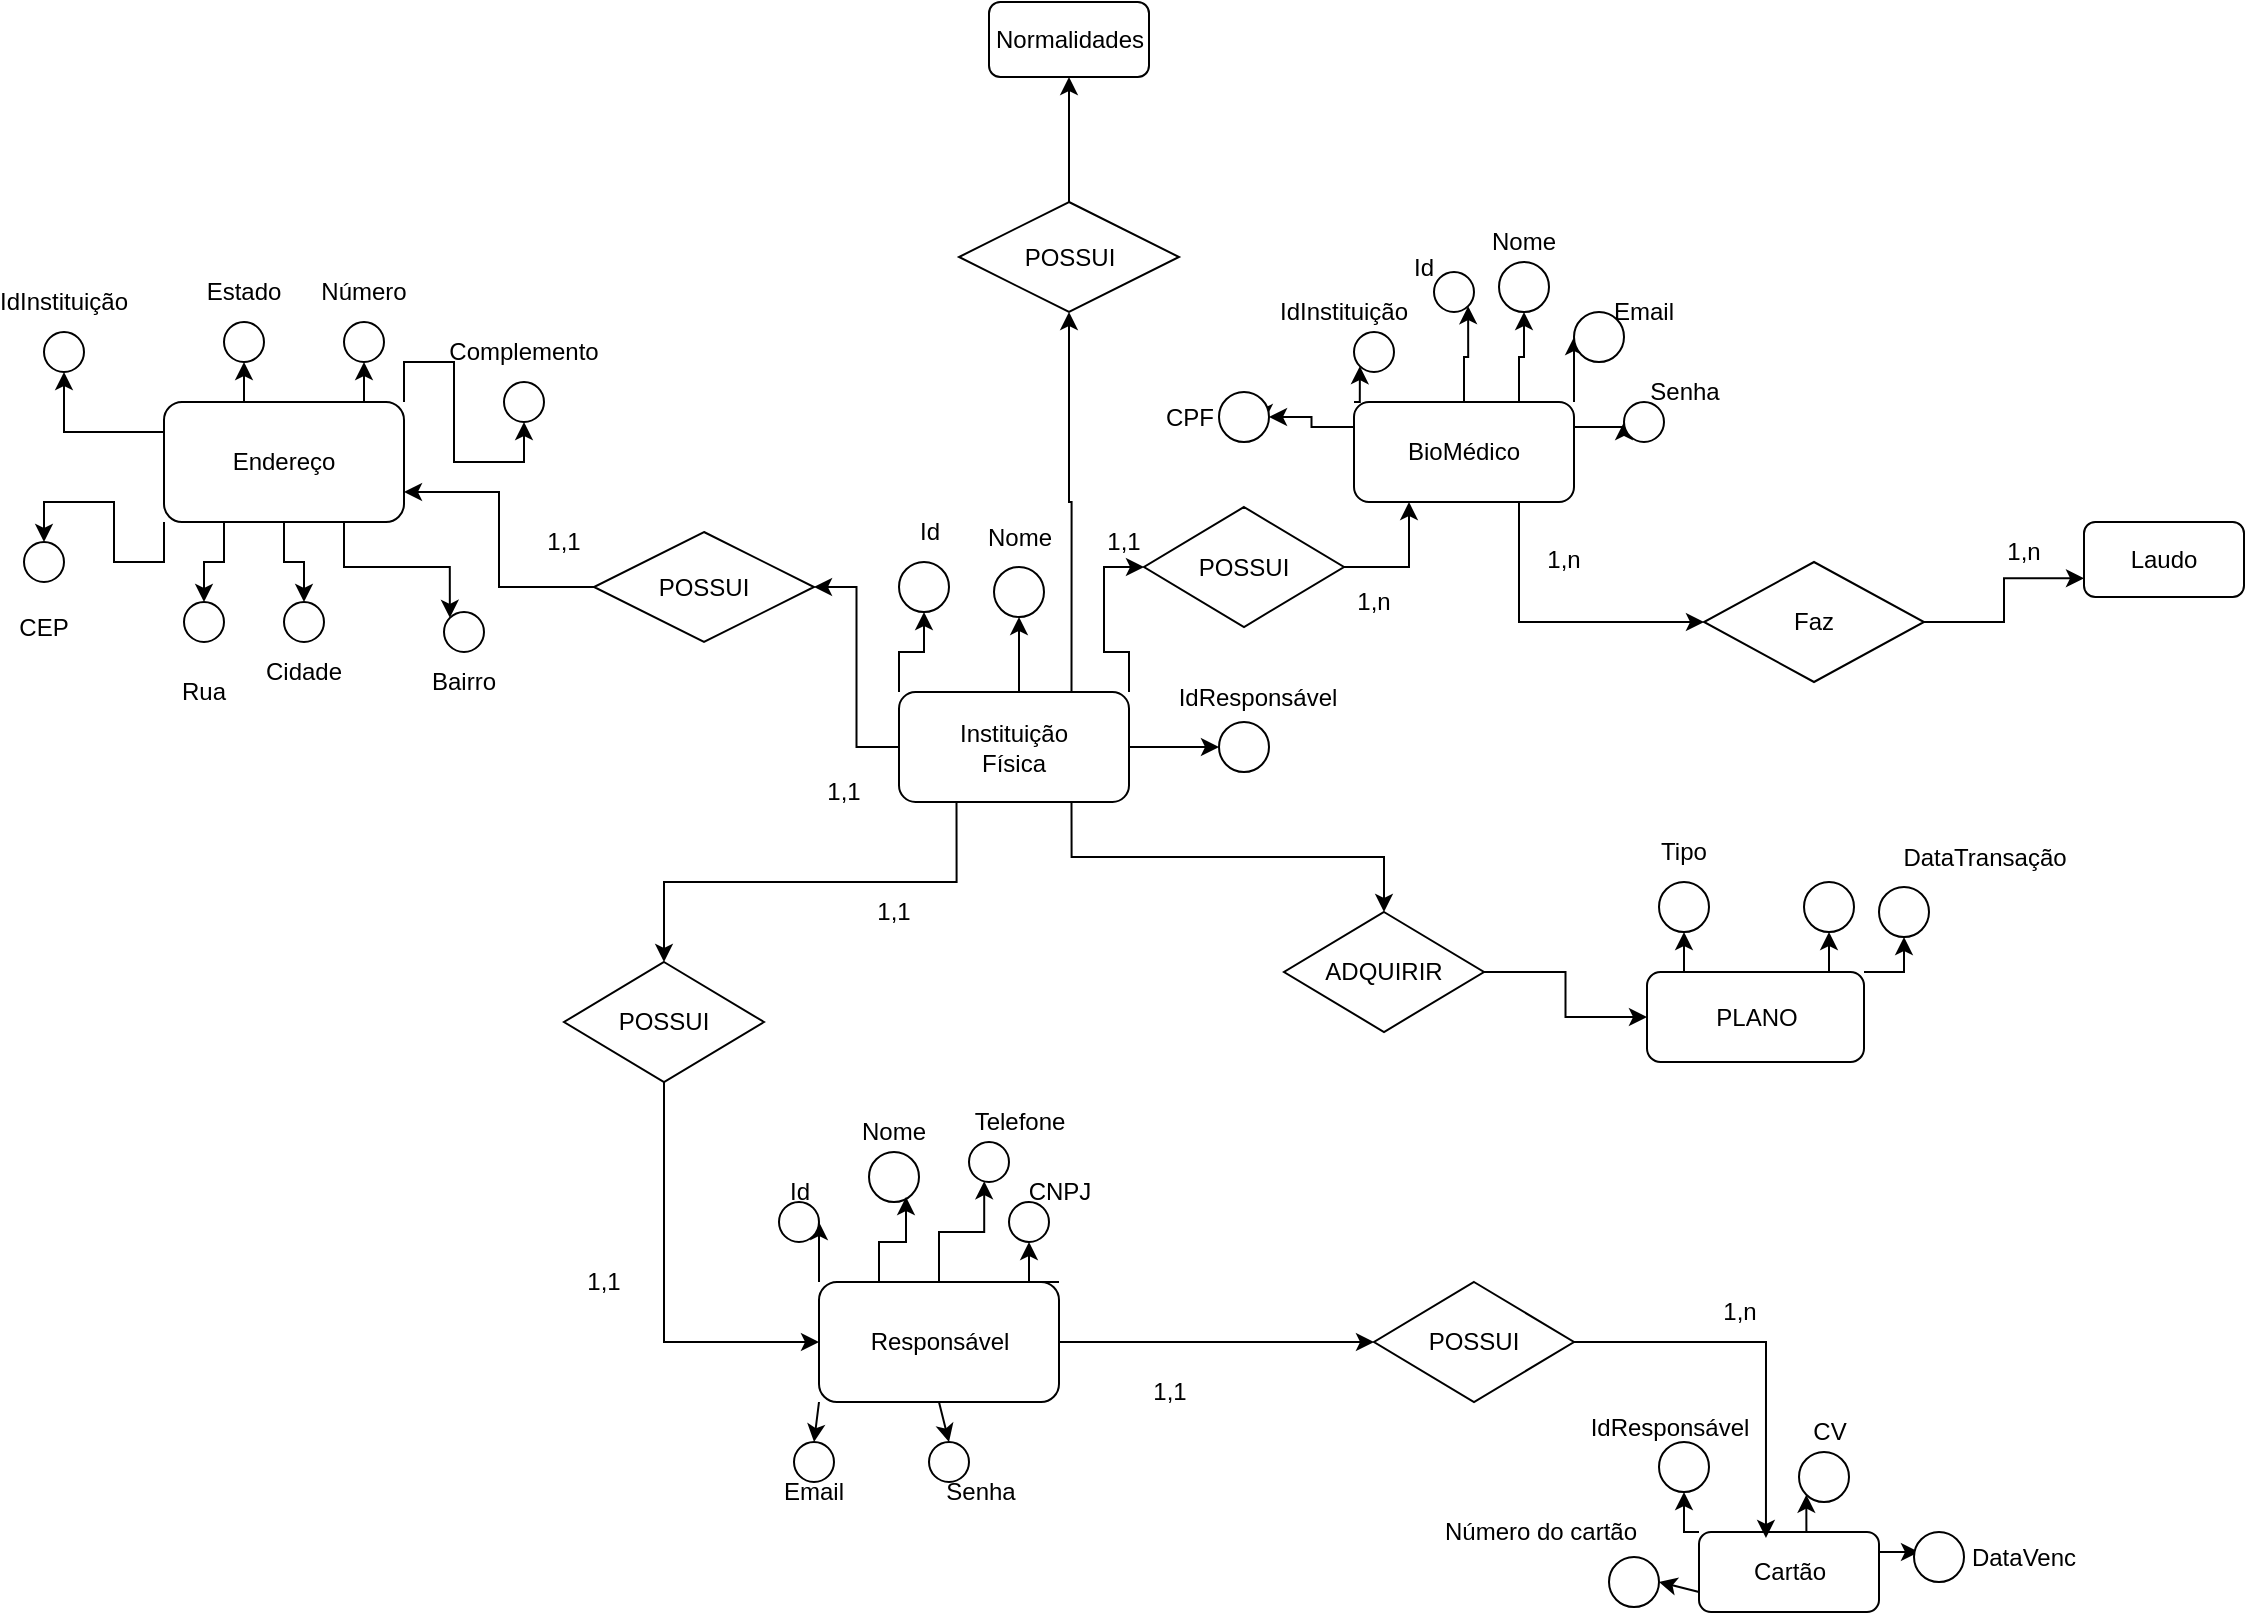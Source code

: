 <mxfile version="24.4.4" type="google">
  <diagram id="C5RBs43oDa-KdzZeNtuy" name="Page-1">
    <mxGraphModel grid="1" page="1" gridSize="10" guides="1" tooltips="1" connect="1" arrows="1" fold="1" pageScale="1" pageWidth="827" pageHeight="1169" math="0" shadow="0">
      <root>
        <mxCell id="WIyWlLk6GJQsqaUBKTNV-0" />
        <mxCell id="WIyWlLk6GJQsqaUBKTNV-1" parent="WIyWlLk6GJQsqaUBKTNV-0" />
        <mxCell id="6Nvl_KIDncAve11HKfWS-11" style="edgeStyle=orthogonalEdgeStyle;rounded=0;orthogonalLoop=1;jettySize=auto;html=1;exitX=1;exitY=0;exitDx=0;exitDy=0;entryX=0.5;entryY=1;entryDx=0;entryDy=0;" edge="1" parent="WIyWlLk6GJQsqaUBKTNV-1" source="u2L9WDZnZTv7yTqLHQJL-0" target="6Nvl_KIDncAve11HKfWS-4">
          <mxGeometry relative="1" as="geometry" />
        </mxCell>
        <mxCell id="6Nvl_KIDncAve11HKfWS-28" style="edgeStyle=orthogonalEdgeStyle;rounded=0;orthogonalLoop=1;jettySize=auto;html=1;exitX=0;exitY=0;exitDx=0;exitDy=0;entryX=1;entryY=0.5;entryDx=0;entryDy=0;" edge="1" parent="WIyWlLk6GJQsqaUBKTNV-1" source="u2L9WDZnZTv7yTqLHQJL-0" target="6Nvl_KIDncAve11HKfWS-27">
          <mxGeometry relative="1" as="geometry" />
        </mxCell>
        <mxCell id="dW6EWE0Wd8XrFZfCWDjQ-43" style="edgeStyle=none;rounded=0;orthogonalLoop=1;jettySize=auto;html=1;exitX=0;exitY=1;exitDx=0;exitDy=0;entryX=0.5;entryY=0;entryDx=0;entryDy=0;elbow=vertical;" edge="1" parent="WIyWlLk6GJQsqaUBKTNV-1" source="u2L9WDZnZTv7yTqLHQJL-0" target="6Nvl_KIDncAve11HKfWS-38">
          <mxGeometry relative="1" as="geometry" />
        </mxCell>
        <mxCell id="dW6EWE0Wd8XrFZfCWDjQ-44" style="edgeStyle=none;rounded=0;orthogonalLoop=1;jettySize=auto;html=1;exitX=0.5;exitY=1;exitDx=0;exitDy=0;entryX=0.5;entryY=0;entryDx=0;entryDy=0;elbow=vertical;" edge="1" parent="WIyWlLk6GJQsqaUBKTNV-1" source="u2L9WDZnZTv7yTqLHQJL-0" target="dW6EWE0Wd8XrFZfCWDjQ-36">
          <mxGeometry relative="1" as="geometry" />
        </mxCell>
        <mxCell id="u2L9WDZnZTv7yTqLHQJL-80" style="edgeStyle=orthogonalEdgeStyle;rounded=0;orthogonalLoop=1;jettySize=auto;html=1;exitX=1;exitY=0.5;exitDx=0;exitDy=0;entryX=0;entryY=0.5;entryDx=0;entryDy=0;" edge="1" parent="WIyWlLk6GJQsqaUBKTNV-1" source="u2L9WDZnZTv7yTqLHQJL-0" target="u2L9WDZnZTv7yTqLHQJL-79">
          <mxGeometry relative="1" as="geometry" />
        </mxCell>
        <mxCell id="u2L9WDZnZTv7yTqLHQJL-0" value="" style="rounded=1;whiteSpace=wrap;html=1;" vertex="1" parent="WIyWlLk6GJQsqaUBKTNV-1">
          <mxGeometry x="-602.5" y="710" width="120" height="60" as="geometry" />
        </mxCell>
        <mxCell id="6Nvl_KIDncAve11HKfWS-24" style="edgeStyle=orthogonalEdgeStyle;rounded=0;orthogonalLoop=1;jettySize=auto;html=1;exitX=1;exitY=0.5;exitDx=0;exitDy=0;entryX=0;entryY=0.5;entryDx=0;entryDy=0;" edge="1" parent="WIyWlLk6GJQsqaUBKTNV-1" source="u2L9WDZnZTv7yTqLHQJL-1" target="6Nvl_KIDncAve11HKfWS-20">
          <mxGeometry relative="1" as="geometry" />
        </mxCell>
        <mxCell id="u2L9WDZnZTv7yTqLHQJL-46" style="edgeStyle=orthogonalEdgeStyle;rounded=0;orthogonalLoop=1;jettySize=auto;html=1;exitX=0;exitY=0.5;exitDx=0;exitDy=0;entryX=1;entryY=0.5;entryDx=0;entryDy=0;" edge="1" parent="WIyWlLk6GJQsqaUBKTNV-1" source="u2L9WDZnZTv7yTqLHQJL-1" target="u2L9WDZnZTv7yTqLHQJL-44">
          <mxGeometry relative="1" as="geometry" />
        </mxCell>
        <mxCell id="u2L9WDZnZTv7yTqLHQJL-60" style="edgeStyle=orthogonalEdgeStyle;rounded=0;orthogonalLoop=1;jettySize=auto;html=1;exitX=0;exitY=0;exitDx=0;exitDy=0;entryX=0.5;entryY=1;entryDx=0;entryDy=0;" edge="1" parent="WIyWlLk6GJQsqaUBKTNV-1" source="u2L9WDZnZTv7yTqLHQJL-1" target="u2L9WDZnZTv7yTqLHQJL-58">
          <mxGeometry relative="1" as="geometry" />
        </mxCell>
        <mxCell id="u2L9WDZnZTv7yTqLHQJL-69" style="edgeStyle=orthogonalEdgeStyle;rounded=0;orthogonalLoop=1;jettySize=auto;html=1;exitX=0.5;exitY=0;exitDx=0;exitDy=0;entryX=0.5;entryY=1;entryDx=0;entryDy=0;" edge="1" parent="WIyWlLk6GJQsqaUBKTNV-1" source="u2L9WDZnZTv7yTqLHQJL-1" target="u2L9WDZnZTv7yTqLHQJL-66">
          <mxGeometry relative="1" as="geometry" />
        </mxCell>
        <mxCell id="6Nvl_KIDncAve11HKfWS-42" style="edgeStyle=orthogonalEdgeStyle;rounded=0;orthogonalLoop=1;jettySize=auto;html=1;exitX=0.25;exitY=1;exitDx=0;exitDy=0;entryX=0.5;entryY=0;entryDx=0;entryDy=0;" edge="1" parent="WIyWlLk6GJQsqaUBKTNV-1" source="u2L9WDZnZTv7yTqLHQJL-1" target="u2L9WDZnZTv7yTqLHQJL-54">
          <mxGeometry relative="1" as="geometry" />
        </mxCell>
        <mxCell id="6Nvl_KIDncAve11HKfWS-69" style="edgeStyle=orthogonalEdgeStyle;rounded=0;orthogonalLoop=1;jettySize=auto;html=1;exitX=1;exitY=0;exitDx=0;exitDy=0;entryX=0;entryY=0.5;entryDx=0;entryDy=0;" edge="1" parent="WIyWlLk6GJQsqaUBKTNV-1" source="u2L9WDZnZTv7yTqLHQJL-1" target="6Nvl_KIDncAve11HKfWS-67">
          <mxGeometry relative="1" as="geometry" />
        </mxCell>
        <mxCell id="6Nvl_KIDncAve11HKfWS-78" style="edgeStyle=orthogonalEdgeStyle;rounded=0;orthogonalLoop=1;jettySize=auto;html=1;exitX=0.75;exitY=0;exitDx=0;exitDy=0;entryX=0.5;entryY=1;entryDx=0;entryDy=0;" edge="1" parent="WIyWlLk6GJQsqaUBKTNV-1" source="u2L9WDZnZTv7yTqLHQJL-1" target="6Nvl_KIDncAve11HKfWS-76">
          <mxGeometry relative="1" as="geometry" />
        </mxCell>
        <mxCell id="dW6EWE0Wd8XrFZfCWDjQ-52" style="edgeStyle=orthogonalEdgeStyle;rounded=0;orthogonalLoop=1;jettySize=auto;html=1;exitX=0.75;exitY=1;exitDx=0;exitDy=0;elbow=vertical;" edge="1" parent="WIyWlLk6GJQsqaUBKTNV-1" source="u2L9WDZnZTv7yTqLHQJL-1" target="dW6EWE0Wd8XrFZfCWDjQ-50">
          <mxGeometry relative="1" as="geometry" />
        </mxCell>
        <mxCell id="u2L9WDZnZTv7yTqLHQJL-1" value="" style="rounded=1;whiteSpace=wrap;html=1;" vertex="1" parent="WIyWlLk6GJQsqaUBKTNV-1">
          <mxGeometry x="-562.5" y="415" width="115" height="55" as="geometry" />
        </mxCell>
        <mxCell id="6Nvl_KIDncAve11HKfWS-55" style="edgeStyle=orthogonalEdgeStyle;rounded=0;orthogonalLoop=1;jettySize=auto;html=1;exitX=0;exitY=0;exitDx=0;exitDy=0;entryX=0;entryY=1;entryDx=0;entryDy=0;" edge="1" parent="WIyWlLk6GJQsqaUBKTNV-1" source="u2L9WDZnZTv7yTqLHQJL-4" target="6Nvl_KIDncAve11HKfWS-51">
          <mxGeometry relative="1" as="geometry" />
        </mxCell>
        <mxCell id="6Nvl_KIDncAve11HKfWS-56" style="edgeStyle=orthogonalEdgeStyle;rounded=0;orthogonalLoop=1;jettySize=auto;html=1;exitX=0.5;exitY=0;exitDx=0;exitDy=0;entryX=1;entryY=1;entryDx=0;entryDy=0;" edge="1" parent="WIyWlLk6GJQsqaUBKTNV-1" source="u2L9WDZnZTv7yTqLHQJL-4" target="6Nvl_KIDncAve11HKfWS-49">
          <mxGeometry relative="1" as="geometry" />
        </mxCell>
        <mxCell id="6Nvl_KIDncAve11HKfWS-61" style="edgeStyle=orthogonalEdgeStyle;rounded=0;orthogonalLoop=1;jettySize=auto;html=1;exitX=0.75;exitY=0;exitDx=0;exitDy=0;entryX=0.5;entryY=1;entryDx=0;entryDy=0;" edge="1" parent="WIyWlLk6GJQsqaUBKTNV-1" source="u2L9WDZnZTv7yTqLHQJL-4" target="6Nvl_KIDncAve11HKfWS-57">
          <mxGeometry relative="1" as="geometry" />
        </mxCell>
        <mxCell id="6Nvl_KIDncAve11HKfWS-62" style="edgeStyle=orthogonalEdgeStyle;rounded=0;orthogonalLoop=1;jettySize=auto;html=1;exitX=1;exitY=0;exitDx=0;exitDy=0;entryX=0;entryY=0.5;entryDx=0;entryDy=0;" edge="1" parent="WIyWlLk6GJQsqaUBKTNV-1" source="u2L9WDZnZTv7yTqLHQJL-4" target="6Nvl_KIDncAve11HKfWS-48">
          <mxGeometry relative="1" as="geometry" />
        </mxCell>
        <mxCell id="6Nvl_KIDncAve11HKfWS-66" style="edgeStyle=orthogonalEdgeStyle;rounded=0;orthogonalLoop=1;jettySize=auto;html=1;exitX=1;exitY=0.25;exitDx=0;exitDy=0;entryX=0;entryY=0.5;entryDx=0;entryDy=0;" edge="1" parent="WIyWlLk6GJQsqaUBKTNV-1" source="u2L9WDZnZTv7yTqLHQJL-4" target="6Nvl_KIDncAve11HKfWS-64">
          <mxGeometry relative="1" as="geometry" />
        </mxCell>
        <mxCell id="6Nvl_KIDncAve11HKfWS-87" style="edgeStyle=orthogonalEdgeStyle;rounded=0;orthogonalLoop=1;jettySize=auto;html=1;exitX=0.75;exitY=1;exitDx=0;exitDy=0;entryX=0;entryY=0.5;entryDx=0;entryDy=0;" edge="1" parent="WIyWlLk6GJQsqaUBKTNV-1" source="u2L9WDZnZTv7yTqLHQJL-4" target="u2L9WDZnZTv7yTqLHQJL-87">
          <mxGeometry relative="1" as="geometry" />
        </mxCell>
        <mxCell id="xt8_wOZUKc_BIjXcb3N4-2" style="edgeStyle=orthogonalEdgeStyle;rounded=0;orthogonalLoop=1;jettySize=auto;html=1;exitX=0;exitY=0.25;exitDx=0;exitDy=0;" edge="1" parent="WIyWlLk6GJQsqaUBKTNV-1" source="xt8_wOZUKc_BIjXcb3N4-3">
          <mxGeometry relative="1" as="geometry">
            <mxPoint x="-380" y="280" as="targetPoint" />
          </mxGeometry>
        </mxCell>
        <mxCell id="u2L9WDZnZTv7yTqLHQJL-4" value="" style="rounded=1;whiteSpace=wrap;html=1;" vertex="1" parent="WIyWlLk6GJQsqaUBKTNV-1">
          <mxGeometry x="-335" y="270" width="110" height="50" as="geometry" />
        </mxCell>
        <mxCell id="u2L9WDZnZTv7yTqLHQJL-6" value="Responsável" style="text;html=1;align=center;verticalAlign=middle;whiteSpace=wrap;rounded=0;" vertex="1" parent="WIyWlLk6GJQsqaUBKTNV-1">
          <mxGeometry x="-572.5" y="725" width="60" height="30" as="geometry" />
        </mxCell>
        <mxCell id="u2L9WDZnZTv7yTqLHQJL-7" value="BioMédico" style="text;html=1;align=center;verticalAlign=middle;whiteSpace=wrap;rounded=0;" vertex="1" parent="WIyWlLk6GJQsqaUBKTNV-1">
          <mxGeometry x="-310" y="280" width="60" height="30" as="geometry" />
        </mxCell>
        <mxCell id="u2L9WDZnZTv7yTqLHQJL-26" style="edgeStyle=orthogonalEdgeStyle;rounded=0;orthogonalLoop=1;jettySize=auto;html=1;exitX=0.25;exitY=0;exitDx=0;exitDy=0;entryX=0.5;entryY=1;entryDx=0;entryDy=0;" edge="1" parent="WIyWlLk6GJQsqaUBKTNV-1" source="u2L9WDZnZTv7yTqLHQJL-9" target="dW6EWE0Wd8XrFZfCWDjQ-12">
          <mxGeometry relative="1" as="geometry" />
        </mxCell>
        <mxCell id="u2L9WDZnZTv7yTqLHQJL-27" style="edgeStyle=orthogonalEdgeStyle;rounded=0;orthogonalLoop=1;jettySize=auto;html=1;exitX=0.75;exitY=0;exitDx=0;exitDy=0;entryX=0.5;entryY=1;entryDx=0;entryDy=0;" edge="1" parent="WIyWlLk6GJQsqaUBKTNV-1" source="u2L9WDZnZTv7yTqLHQJL-9" target="dW6EWE0Wd8XrFZfCWDjQ-11">
          <mxGeometry relative="1" as="geometry" />
        </mxCell>
        <mxCell id="u2L9WDZnZTv7yTqLHQJL-28" style="edgeStyle=orthogonalEdgeStyle;rounded=0;orthogonalLoop=1;jettySize=auto;html=1;exitX=1;exitY=0;exitDx=0;exitDy=0;entryX=0.5;entryY=1;entryDx=0;entryDy=0;" edge="1" parent="WIyWlLk6GJQsqaUBKTNV-1" source="u2L9WDZnZTv7yTqLHQJL-9" target="dW6EWE0Wd8XrFZfCWDjQ-10">
          <mxGeometry relative="1" as="geometry" />
        </mxCell>
        <mxCell id="u2L9WDZnZTv7yTqLHQJL-34" style="edgeStyle=orthogonalEdgeStyle;rounded=0;orthogonalLoop=1;jettySize=auto;html=1;exitX=0;exitY=1;exitDx=0;exitDy=0;entryX=0.5;entryY=0;entryDx=0;entryDy=0;" edge="1" parent="WIyWlLk6GJQsqaUBKTNV-1" source="u2L9WDZnZTv7yTqLHQJL-9" target="dW6EWE0Wd8XrFZfCWDjQ-13">
          <mxGeometry relative="1" as="geometry" />
        </mxCell>
        <mxCell id="u2L9WDZnZTv7yTqLHQJL-36" style="edgeStyle=orthogonalEdgeStyle;rounded=0;orthogonalLoop=1;jettySize=auto;html=1;exitX=0.25;exitY=1;exitDx=0;exitDy=0;entryX=0.5;entryY=0;entryDx=0;entryDy=0;" edge="1" parent="WIyWlLk6GJQsqaUBKTNV-1" source="u2L9WDZnZTv7yTqLHQJL-9" target="dW6EWE0Wd8XrFZfCWDjQ-9">
          <mxGeometry relative="1" as="geometry" />
        </mxCell>
        <mxCell id="u2L9WDZnZTv7yTqLHQJL-42" style="edgeStyle=orthogonalEdgeStyle;rounded=0;orthogonalLoop=1;jettySize=auto;html=1;exitX=0.5;exitY=1;exitDx=0;exitDy=0;entryX=0.5;entryY=0;entryDx=0;entryDy=0;" edge="1" parent="WIyWlLk6GJQsqaUBKTNV-1" source="u2L9WDZnZTv7yTqLHQJL-9" target="u2L9WDZnZTv7yTqLHQJL-39">
          <mxGeometry relative="1" as="geometry" />
        </mxCell>
        <mxCell id="u2L9WDZnZTv7yTqLHQJL-43" style="edgeStyle=orthogonalEdgeStyle;rounded=0;orthogonalLoop=1;jettySize=auto;html=1;exitX=0.75;exitY=1;exitDx=0;exitDy=0;entryX=0;entryY=0;entryDx=0;entryDy=0;" edge="1" parent="WIyWlLk6GJQsqaUBKTNV-1" source="u2L9WDZnZTv7yTqLHQJL-9" target="u2L9WDZnZTv7yTqLHQJL-40">
          <mxGeometry relative="1" as="geometry" />
        </mxCell>
        <mxCell id="u2L9WDZnZTv7yTqLHQJL-63" style="edgeStyle=orthogonalEdgeStyle;rounded=0;orthogonalLoop=1;jettySize=auto;html=1;exitX=0;exitY=0.25;exitDx=0;exitDy=0;entryX=0.5;entryY=1;entryDx=0;entryDy=0;" edge="1" parent="WIyWlLk6GJQsqaUBKTNV-1" source="u2L9WDZnZTv7yTqLHQJL-9" target="u2L9WDZnZTv7yTqLHQJL-62">
          <mxGeometry relative="1" as="geometry" />
        </mxCell>
        <mxCell id="u2L9WDZnZTv7yTqLHQJL-9" value="" style="rounded=1;whiteSpace=wrap;html=1;" vertex="1" parent="WIyWlLk6GJQsqaUBKTNV-1">
          <mxGeometry x="-930" y="270" width="120" height="60" as="geometry" />
        </mxCell>
        <mxCell id="6Nvl_KIDncAve11HKfWS-37" style="edgeStyle=orthogonalEdgeStyle;rounded=0;orthogonalLoop=1;jettySize=auto;html=1;exitX=0;exitY=0;exitDx=0;exitDy=0;entryX=0.5;entryY=1;entryDx=0;entryDy=0;" edge="1" parent="WIyWlLk6GJQsqaUBKTNV-1" source="u2L9WDZnZTv7yTqLHQJL-10" target="6Nvl_KIDncAve11HKfWS-35">
          <mxGeometry relative="1" as="geometry" />
        </mxCell>
        <mxCell id="u2L9WDZnZTv7yTqLHQJL-72" style="edgeStyle=orthogonalEdgeStyle;rounded=0;orthogonalLoop=1;jettySize=auto;html=1;exitX=0.75;exitY=0;exitDx=0;exitDy=0;entryX=0;entryY=1;entryDx=0;entryDy=0;" edge="1" parent="WIyWlLk6GJQsqaUBKTNV-1" source="u2L9WDZnZTv7yTqLHQJL-10" target="u2L9WDZnZTv7yTqLHQJL-71">
          <mxGeometry relative="1" as="geometry" />
        </mxCell>
        <mxCell id="u2L9WDZnZTv7yTqLHQJL-75" style="edgeStyle=orthogonalEdgeStyle;rounded=0;orthogonalLoop=1;jettySize=auto;html=1;exitX=1;exitY=0.25;exitDx=0;exitDy=0;" edge="1" parent="WIyWlLk6GJQsqaUBKTNV-1" source="u2L9WDZnZTv7yTqLHQJL-10">
          <mxGeometry relative="1" as="geometry">
            <mxPoint x="-52.5" y="844.667" as="targetPoint" />
          </mxGeometry>
        </mxCell>
        <mxCell id="dW6EWE0Wd8XrFZfCWDjQ-47" style="edgeStyle=none;rounded=0;orthogonalLoop=1;jettySize=auto;html=1;exitX=0;exitY=0.75;exitDx=0;exitDy=0;entryX=1;entryY=0.5;entryDx=0;entryDy=0;elbow=vertical;" edge="1" parent="WIyWlLk6GJQsqaUBKTNV-1" source="u2L9WDZnZTv7yTqLHQJL-10" target="dW6EWE0Wd8XrFZfCWDjQ-46">
          <mxGeometry relative="1" as="geometry" />
        </mxCell>
        <mxCell id="u2L9WDZnZTv7yTqLHQJL-10" value="" style="rounded=1;whiteSpace=wrap;html=1;" vertex="1" parent="WIyWlLk6GJQsqaUBKTNV-1">
          <mxGeometry x="-162.5" y="835" width="90" height="40" as="geometry" />
        </mxCell>
        <mxCell id="u2L9WDZnZTv7yTqLHQJL-11" value="Endereço" style="text;html=1;align=center;verticalAlign=middle;whiteSpace=wrap;rounded=0;" vertex="1" parent="WIyWlLk6GJQsqaUBKTNV-1">
          <mxGeometry x="-900" y="285" width="60" height="30" as="geometry" />
        </mxCell>
        <mxCell id="dW6EWE0Wd8XrFZfCWDjQ-1" value="Cartão" style="text;html=1;align=center;verticalAlign=middle;whiteSpace=wrap;rounded=0;" vertex="1" parent="WIyWlLk6GJQsqaUBKTNV-1">
          <mxGeometry x="-147.5" y="840" width="60" height="30" as="geometry" />
        </mxCell>
        <mxCell id="dW6EWE0Wd8XrFZfCWDjQ-2" value="Instituição&lt;div&gt;Física&lt;/div&gt;" style="text;html=1;align=center;verticalAlign=middle;whiteSpace=wrap;rounded=0;" vertex="1" parent="WIyWlLk6GJQsqaUBKTNV-1">
          <mxGeometry x="-535" y="427.5" width="60" height="30" as="geometry" />
        </mxCell>
        <mxCell id="dW6EWE0Wd8XrFZfCWDjQ-9" value="" style="ellipse;whiteSpace=wrap;html=1;aspect=fixed;" vertex="1" parent="WIyWlLk6GJQsqaUBKTNV-1">
          <mxGeometry x="-920" y="370" width="20" height="20" as="geometry" />
        </mxCell>
        <mxCell id="dW6EWE0Wd8XrFZfCWDjQ-10" value="" style="ellipse;whiteSpace=wrap;html=1;aspect=fixed;" vertex="1" parent="WIyWlLk6GJQsqaUBKTNV-1">
          <mxGeometry x="-760" y="260" width="20" height="20" as="geometry" />
        </mxCell>
        <mxCell id="dW6EWE0Wd8XrFZfCWDjQ-11" value="" style="ellipse;whiteSpace=wrap;html=1;aspect=fixed;" vertex="1" parent="WIyWlLk6GJQsqaUBKTNV-1">
          <mxGeometry x="-840" y="230" width="20" height="20" as="geometry" />
        </mxCell>
        <mxCell id="dW6EWE0Wd8XrFZfCWDjQ-12" value="" style="ellipse;whiteSpace=wrap;html=1;aspect=fixed;" vertex="1" parent="WIyWlLk6GJQsqaUBKTNV-1">
          <mxGeometry x="-900" y="230" width="20" height="20" as="geometry" />
        </mxCell>
        <mxCell id="dW6EWE0Wd8XrFZfCWDjQ-13" value="" style="ellipse;whiteSpace=wrap;html=1;aspect=fixed;" vertex="1" parent="WIyWlLk6GJQsqaUBKTNV-1">
          <mxGeometry x="-1000" y="340" width="20" height="20" as="geometry" />
        </mxCell>
        <mxCell id="6Nvl_KIDncAve11HKfWS-4" value="" style="ellipse;whiteSpace=wrap;html=1;aspect=fixed;" vertex="1" parent="WIyWlLk6GJQsqaUBKTNV-1">
          <mxGeometry x="-507.5" y="670" width="20" height="20" as="geometry" />
        </mxCell>
        <mxCell id="6Nvl_KIDncAve11HKfWS-6" value="" style="ellipse;whiteSpace=wrap;html=1;aspect=fixed;" vertex="1" parent="WIyWlLk6GJQsqaUBKTNV-1">
          <mxGeometry x="-577.5" y="645" width="25" height="25" as="geometry" />
        </mxCell>
        <mxCell id="6Nvl_KIDncAve11HKfWS-7" value="CNPJ" style="text;html=1;align=center;verticalAlign=middle;whiteSpace=wrap;rounded=0;" vertex="1" parent="WIyWlLk6GJQsqaUBKTNV-1">
          <mxGeometry x="-512.5" y="650" width="60" height="30" as="geometry" />
        </mxCell>
        <mxCell id="dW6EWE0Wd8XrFZfCWDjQ-25" value="CEP" style="text;html=1;align=center;verticalAlign=middle;whiteSpace=wrap;rounded=0;" vertex="1" parent="WIyWlLk6GJQsqaUBKTNV-1">
          <mxGeometry x="-1005" y="367.5" width="30" height="30" as="geometry" />
        </mxCell>
        <mxCell id="6Nvl_KIDncAve11HKfWS-13" value="Nome" style="text;html=1;align=center;verticalAlign=middle;whiteSpace=wrap;rounded=0;" vertex="1" parent="WIyWlLk6GJQsqaUBKTNV-1">
          <mxGeometry x="-595" y="620" width="60" height="30" as="geometry" />
        </mxCell>
        <mxCell id="dW6EWE0Wd8XrFZfCWDjQ-26" value="Estado" style="text;html=1;align=center;verticalAlign=middle;whiteSpace=wrap;rounded=0;" vertex="1" parent="WIyWlLk6GJQsqaUBKTNV-1">
          <mxGeometry x="-920" y="200" width="60" height="30" as="geometry" />
        </mxCell>
        <mxCell id="dW6EWE0Wd8XrFZfCWDjQ-27" value="Cidade" style="text;html=1;align=center;verticalAlign=middle;whiteSpace=wrap;rounded=0;" vertex="1" parent="WIyWlLk6GJQsqaUBKTNV-1">
          <mxGeometry x="-890" y="390" width="60" height="30" as="geometry" />
        </mxCell>
        <mxCell id="6Nvl_KIDncAve11HKfWS-16" value="Telefone" style="text;html=1;align=center;verticalAlign=middle;whiteSpace=wrap;rounded=0;" vertex="1" parent="WIyWlLk6GJQsqaUBKTNV-1">
          <mxGeometry x="-532.5" y="615" width="60" height="30" as="geometry" />
        </mxCell>
        <mxCell id="dW6EWE0Wd8XrFZfCWDjQ-30" value="Número" style="text;html=1;align=center;verticalAlign=middle;whiteSpace=wrap;rounded=0;" vertex="1" parent="WIyWlLk6GJQsqaUBKTNV-1">
          <mxGeometry x="-860" y="200" width="60" height="30" as="geometry" />
        </mxCell>
        <mxCell id="dW6EWE0Wd8XrFZfCWDjQ-31" value="Complemento" style="text;html=1;align=center;verticalAlign=middle;whiteSpace=wrap;rounded=0;" vertex="1" parent="WIyWlLk6GJQsqaUBKTNV-1">
          <mxGeometry x="-780" y="230" width="60" height="30" as="geometry" />
        </mxCell>
        <mxCell id="6Nvl_KIDncAve11HKfWS-15" value="" style="ellipse;whiteSpace=wrap;html=1;aspect=fixed;" vertex="1" parent="WIyWlLk6GJQsqaUBKTNV-1">
          <mxGeometry x="-527.5" y="640" width="20" height="20" as="geometry" />
        </mxCell>
        <mxCell id="u2L9WDZnZTv7yTqLHQJL-39" value="" style="ellipse;whiteSpace=wrap;html=1;aspect=fixed;" vertex="1" parent="WIyWlLk6GJQsqaUBKTNV-1">
          <mxGeometry x="-870" y="370" width="20" height="20" as="geometry" />
        </mxCell>
        <mxCell id="u2L9WDZnZTv7yTqLHQJL-40" value="" style="ellipse;whiteSpace=wrap;html=1;aspect=fixed;" vertex="1" parent="WIyWlLk6GJQsqaUBKTNV-1">
          <mxGeometry x="-790" y="375" width="20" height="20" as="geometry" />
        </mxCell>
        <mxCell id="6Nvl_KIDncAve11HKfWS-18" style="edgeStyle=orthogonalEdgeStyle;rounded=0;orthogonalLoop=1;jettySize=auto;html=1;exitX=0.5;exitY=0;exitDx=0;exitDy=0;entryX=0.38;entryY=0.98;entryDx=0;entryDy=0;entryPerimeter=0;" edge="1" parent="WIyWlLk6GJQsqaUBKTNV-1" source="u2L9WDZnZTv7yTqLHQJL-0" target="6Nvl_KIDncAve11HKfWS-15">
          <mxGeometry relative="1" as="geometry" />
        </mxCell>
        <mxCell id="6Nvl_KIDncAve11HKfWS-20" value="" style="ellipse;whiteSpace=wrap;html=1;aspect=fixed;" vertex="1" parent="WIyWlLk6GJQsqaUBKTNV-1">
          <mxGeometry x="-402.5" y="430" width="25" height="25" as="geometry" />
        </mxCell>
        <mxCell id="6Nvl_KIDncAve11HKfWS-21" value="IdResponsável" style="text;html=1;align=center;verticalAlign=middle;whiteSpace=wrap;rounded=0;" vertex="1" parent="WIyWlLk6GJQsqaUBKTNV-1">
          <mxGeometry x="-413" y="405" width="60" height="25" as="geometry" />
        </mxCell>
        <mxCell id="6Nvl_KIDncAve11HKfWS-14" style="edgeStyle=orthogonalEdgeStyle;rounded=0;orthogonalLoop=1;jettySize=auto;html=1;exitX=0.25;exitY=0;exitDx=0;exitDy=0;entryX=0.74;entryY=0.9;entryDx=0;entryDy=0;entryPerimeter=0;" edge="1" parent="WIyWlLk6GJQsqaUBKTNV-1" source="u2L9WDZnZTv7yTqLHQJL-0" target="6Nvl_KIDncAve11HKfWS-6">
          <mxGeometry relative="1" as="geometry" />
        </mxCell>
        <mxCell id="6Nvl_KIDncAve11HKfWS-27" value="" style="ellipse;whiteSpace=wrap;html=1;aspect=fixed;" vertex="1" parent="WIyWlLk6GJQsqaUBKTNV-1">
          <mxGeometry x="-622.5" y="670" width="20" height="20" as="geometry" />
        </mxCell>
        <mxCell id="dW6EWE0Wd8XrFZfCWDjQ-28" value="Bairro" style="text;html=1;align=center;verticalAlign=middle;whiteSpace=wrap;rounded=0;" vertex="1" parent="WIyWlLk6GJQsqaUBKTNV-1">
          <mxGeometry x="-810" y="395" width="60" height="30" as="geometry" />
        </mxCell>
        <mxCell id="6Nvl_KIDncAve11HKfWS-29" value="Id" style="text;html=1;align=center;verticalAlign=middle;whiteSpace=wrap;rounded=0;" vertex="1" parent="WIyWlLk6GJQsqaUBKTNV-1">
          <mxGeometry x="-642.5" y="650" width="60" height="30" as="geometry" />
        </mxCell>
        <mxCell id="dW6EWE0Wd8XrFZfCWDjQ-29" value="Rua" style="text;html=1;align=center;verticalAlign=middle;whiteSpace=wrap;rounded=0;" vertex="1" parent="WIyWlLk6GJQsqaUBKTNV-1">
          <mxGeometry x="-940" y="400" width="60" height="30" as="geometry" />
        </mxCell>
        <mxCell id="u2L9WDZnZTv7yTqLHQJL-48" style="edgeStyle=orthogonalEdgeStyle;rounded=0;orthogonalLoop=1;jettySize=auto;html=1;exitX=0;exitY=0.5;exitDx=0;exitDy=0;entryX=1;entryY=0.75;entryDx=0;entryDy=0;" edge="1" parent="WIyWlLk6GJQsqaUBKTNV-1" source="u2L9WDZnZTv7yTqLHQJL-44" target="u2L9WDZnZTv7yTqLHQJL-9">
          <mxGeometry relative="1" as="geometry" />
        </mxCell>
        <mxCell id="u2L9WDZnZTv7yTqLHQJL-44" value="" style="rhombus;whiteSpace=wrap;html=1;" vertex="1" parent="WIyWlLk6GJQsqaUBKTNV-1">
          <mxGeometry x="-715" y="335" width="110" height="55" as="geometry" />
        </mxCell>
        <mxCell id="u2L9WDZnZTv7yTqLHQJL-45" value="POSSUI" style="text;html=1;align=center;verticalAlign=middle;whiteSpace=wrap;rounded=0;" vertex="1" parent="WIyWlLk6GJQsqaUBKTNV-1">
          <mxGeometry x="-690" y="347.5" width="60" height="30" as="geometry" />
        </mxCell>
        <mxCell id="u2L9WDZnZTv7yTqLHQJL-49" value="1,1" style="text;html=1;align=center;verticalAlign=middle;whiteSpace=wrap;rounded=0;" vertex="1" parent="WIyWlLk6GJQsqaUBKTNV-1">
          <mxGeometry x="-620" y="450" width="60" height="30" as="geometry" />
        </mxCell>
        <mxCell id="u2L9WDZnZTv7yTqLHQJL-50" value="1,1" style="text;html=1;align=center;verticalAlign=middle;whiteSpace=wrap;rounded=0;" vertex="1" parent="WIyWlLk6GJQsqaUBKTNV-1">
          <mxGeometry x="-760" y="325" width="60" height="30" as="geometry" />
        </mxCell>
        <mxCell id="6Nvl_KIDncAve11HKfWS-35" value="" style="ellipse;whiteSpace=wrap;html=1;aspect=fixed;" vertex="1" parent="WIyWlLk6GJQsqaUBKTNV-1">
          <mxGeometry x="-182.5" y="790" width="25" height="25" as="geometry" />
        </mxCell>
        <mxCell id="6Nvl_KIDncAve11HKfWS-36" value="IdResponsável" style="text;html=1;align=center;verticalAlign=middle;whiteSpace=wrap;rounded=0;" vertex="1" parent="WIyWlLk6GJQsqaUBKTNV-1">
          <mxGeometry x="-207.5" y="770" width="60" height="25" as="geometry" />
        </mxCell>
        <mxCell id="6Nvl_KIDncAve11HKfWS-45" style="edgeStyle=orthogonalEdgeStyle;rounded=0;orthogonalLoop=1;jettySize=auto;html=1;exitX=0.5;exitY=1;exitDx=0;exitDy=0;entryX=0;entryY=0.5;entryDx=0;entryDy=0;" edge="1" parent="WIyWlLk6GJQsqaUBKTNV-1" source="u2L9WDZnZTv7yTqLHQJL-54" target="u2L9WDZnZTv7yTqLHQJL-0">
          <mxGeometry relative="1" as="geometry" />
        </mxCell>
        <mxCell id="u2L9WDZnZTv7yTqLHQJL-54" value="" style="rhombus;whiteSpace=wrap;html=1;" vertex="1" parent="WIyWlLk6GJQsqaUBKTNV-1">
          <mxGeometry x="-730" y="550" width="100" height="60" as="geometry" />
        </mxCell>
        <mxCell id="u2L9WDZnZTv7yTqLHQJL-58" value="" style="ellipse;whiteSpace=wrap;html=1;aspect=fixed;" vertex="1" parent="WIyWlLk6GJQsqaUBKTNV-1">
          <mxGeometry x="-562.5" y="350" width="25" height="25" as="geometry" />
        </mxCell>
        <mxCell id="u2L9WDZnZTv7yTqLHQJL-61" value="Id" style="text;html=1;align=center;verticalAlign=middle;whiteSpace=wrap;rounded=0;" vertex="1" parent="WIyWlLk6GJQsqaUBKTNV-1">
          <mxGeometry x="-562.5" y="322.5" width="30" height="25" as="geometry" />
        </mxCell>
        <mxCell id="u2L9WDZnZTv7yTqLHQJL-62" value="" style="ellipse;whiteSpace=wrap;html=1;aspect=fixed;" vertex="1" parent="WIyWlLk6GJQsqaUBKTNV-1">
          <mxGeometry x="-990" y="235" width="20" height="20" as="geometry" />
        </mxCell>
        <mxCell id="u2L9WDZnZTv7yTqLHQJL-64" value="IdInstituição" style="text;html=1;align=center;verticalAlign=middle;whiteSpace=wrap;rounded=0;" vertex="1" parent="WIyWlLk6GJQsqaUBKTNV-1">
          <mxGeometry x="-1010" y="205" width="60" height="30" as="geometry" />
        </mxCell>
        <mxCell id="u2L9WDZnZTv7yTqLHQJL-66" value="" style="ellipse;whiteSpace=wrap;html=1;aspect=fixed;" vertex="1" parent="WIyWlLk6GJQsqaUBKTNV-1">
          <mxGeometry x="-515" y="352.5" width="25" height="25" as="geometry" />
        </mxCell>
        <mxCell id="u2L9WDZnZTv7yTqLHQJL-70" value="Nome" style="text;html=1;align=center;verticalAlign=middle;whiteSpace=wrap;rounded=0;" vertex="1" parent="WIyWlLk6GJQsqaUBKTNV-1">
          <mxGeometry x="-532.5" y="322.5" width="60" height="30" as="geometry" />
        </mxCell>
        <mxCell id="dW6EWE0Wd8XrFZfCWDjQ-39" style="edgeStyle=none;rounded=0;orthogonalLoop=1;jettySize=auto;html=1;elbow=vertical;" edge="1" parent="WIyWlLk6GJQsqaUBKTNV-1" source="6Nvl_KIDncAve11HKfWS-38" target="6Nvl_KIDncAve11HKfWS-39">
          <mxGeometry relative="1" as="geometry" />
        </mxCell>
        <mxCell id="6Nvl_KIDncAve11HKfWS-38" value="" style="ellipse;whiteSpace=wrap;html=1;aspect=fixed;" vertex="1" parent="WIyWlLk6GJQsqaUBKTNV-1">
          <mxGeometry x="-615" y="790" width="20" height="20" as="geometry" />
        </mxCell>
        <mxCell id="6Nvl_KIDncAve11HKfWS-39" value="Email" style="text;html=1;align=center;verticalAlign=middle;whiteSpace=wrap;rounded=0;" vertex="1" parent="WIyWlLk6GJQsqaUBKTNV-1">
          <mxGeometry x="-635" y="800" width="60" height="30" as="geometry" />
        </mxCell>
        <mxCell id="6Nvl_KIDncAve11HKfWS-43" value="1,1" style="text;html=1;align=center;verticalAlign=middle;whiteSpace=wrap;rounded=0;" vertex="1" parent="WIyWlLk6GJQsqaUBKTNV-1">
          <mxGeometry x="-595" y="510" width="60" height="30" as="geometry" />
        </mxCell>
        <mxCell id="dW6EWE0Wd8XrFZfCWDjQ-38" style="edgeStyle=none;rounded=0;orthogonalLoop=1;jettySize=auto;html=1;exitX=0.5;exitY=0;exitDx=0;exitDy=0;elbow=vertical;" edge="1" parent="WIyWlLk6GJQsqaUBKTNV-1" source="dW6EWE0Wd8XrFZfCWDjQ-36" target="dW6EWE0Wd8XrFZfCWDjQ-36">
          <mxGeometry relative="1" as="geometry" />
        </mxCell>
        <mxCell id="dW6EWE0Wd8XrFZfCWDjQ-36" value="" style="ellipse;whiteSpace=wrap;html=1;aspect=fixed;" vertex="1" parent="WIyWlLk6GJQsqaUBKTNV-1">
          <mxGeometry x="-547.5" y="790" width="20" height="20" as="geometry" />
        </mxCell>
        <mxCell id="dW6EWE0Wd8XrFZfCWDjQ-35" value="Senha" style="text;html=1;align=center;verticalAlign=middle;resizable=0;points=[];autosize=1;strokeColor=none;fillColor=none;" vertex="1" parent="WIyWlLk6GJQsqaUBKTNV-1">
          <mxGeometry x="-200" y="250" width="60" height="30" as="geometry" />
        </mxCell>
        <mxCell id="6Nvl_KIDncAve11HKfWS-44" value="POSSUI" style="text;html=1;align=center;verticalAlign=middle;whiteSpace=wrap;rounded=0;" vertex="1" parent="WIyWlLk6GJQsqaUBKTNV-1">
          <mxGeometry x="-710" y="565" width="60" height="30" as="geometry" />
        </mxCell>
        <mxCell id="u2L9WDZnZTv7yTqLHQJL-71" value="" style="ellipse;whiteSpace=wrap;html=1;aspect=fixed;" vertex="1" parent="WIyWlLk6GJQsqaUBKTNV-1">
          <mxGeometry x="-112.5" y="795" width="25" height="25" as="geometry" />
        </mxCell>
        <mxCell id="6Nvl_KIDncAve11HKfWS-46" value="1,1" style="text;html=1;align=center;verticalAlign=middle;whiteSpace=wrap;rounded=0;" vertex="1" parent="WIyWlLk6GJQsqaUBKTNV-1">
          <mxGeometry x="-730" y="695" width="40" height="30" as="geometry" />
        </mxCell>
        <mxCell id="u2L9WDZnZTv7yTqLHQJL-73" value="CV" style="text;html=1;align=center;verticalAlign=middle;whiteSpace=wrap;rounded=0;" vertex="1" parent="WIyWlLk6GJQsqaUBKTNV-1">
          <mxGeometry x="-112.5" y="770" width="30" height="30" as="geometry" />
        </mxCell>
        <mxCell id="u2L9WDZnZTv7yTqLHQJL-76" value="" style="ellipse;whiteSpace=wrap;html=1;aspect=fixed;" vertex="1" parent="WIyWlLk6GJQsqaUBKTNV-1">
          <mxGeometry x="-55" y="835" width="25" height="25" as="geometry" />
        </mxCell>
        <mxCell id="u2L9WDZnZTv7yTqLHQJL-77" value="DataVenc" style="text;html=1;align=center;verticalAlign=middle;whiteSpace=wrap;rounded=0;" vertex="1" parent="WIyWlLk6GJQsqaUBKTNV-1">
          <mxGeometry x="-30" y="832.5" width="60" height="30" as="geometry" />
        </mxCell>
        <mxCell id="u2L9WDZnZTv7yTqLHQJL-79" value="" style="rhombus;whiteSpace=wrap;html=1;" vertex="1" parent="WIyWlLk6GJQsqaUBKTNV-1">
          <mxGeometry x="-325" y="710" width="100" height="60" as="geometry" />
        </mxCell>
        <mxCell id="u2L9WDZnZTv7yTqLHQJL-82" value="POSSUI" style="text;html=1;align=center;verticalAlign=middle;whiteSpace=wrap;rounded=0;" vertex="1" parent="WIyWlLk6GJQsqaUBKTNV-1">
          <mxGeometry x="-305" y="725" width="60" height="30" as="geometry" />
        </mxCell>
        <mxCell id="6Nvl_KIDncAve11HKfWS-48" value="" style="ellipse;whiteSpace=wrap;html=1;aspect=fixed;" vertex="1" parent="WIyWlLk6GJQsqaUBKTNV-1">
          <mxGeometry x="-225" y="225" width="25" height="25" as="geometry" />
        </mxCell>
        <mxCell id="6Nvl_KIDncAve11HKfWS-49" value="" style="ellipse;whiteSpace=wrap;html=1;aspect=fixed;" vertex="1" parent="WIyWlLk6GJQsqaUBKTNV-1">
          <mxGeometry x="-295" y="205" width="20" height="20" as="geometry" />
        </mxCell>
        <mxCell id="6Nvl_KIDncAve11HKfWS-50" value="Id" style="text;html=1;align=center;verticalAlign=middle;whiteSpace=wrap;rounded=0;" vertex="1" parent="WIyWlLk6GJQsqaUBKTNV-1">
          <mxGeometry x="-315" y="190" width="30" height="25" as="geometry" />
        </mxCell>
        <mxCell id="6Nvl_KIDncAve11HKfWS-51" value="" style="ellipse;whiteSpace=wrap;html=1;aspect=fixed;" vertex="1" parent="WIyWlLk6GJQsqaUBKTNV-1">
          <mxGeometry x="-335" y="235" width="20" height="20" as="geometry" />
        </mxCell>
        <mxCell id="u2L9WDZnZTv7yTqLHQJL-83" value="1,n" style="text;html=1;align=center;verticalAlign=middle;whiteSpace=wrap;rounded=0;" vertex="1" parent="WIyWlLk6GJQsqaUBKTNV-1">
          <mxGeometry x="-162.5" y="710" width="40" height="30" as="geometry" />
        </mxCell>
        <mxCell id="6Nvl_KIDncAve11HKfWS-52" value="IdInstituição" style="text;html=1;align=center;verticalAlign=middle;whiteSpace=wrap;rounded=0;" vertex="1" parent="WIyWlLk6GJQsqaUBKTNV-1">
          <mxGeometry x="-370" y="210" width="60" height="30" as="geometry" />
        </mxCell>
        <mxCell id="u2L9WDZnZTv7yTqLHQJL-84" value="1,1" style="text;html=1;align=center;verticalAlign=middle;whiteSpace=wrap;rounded=0;" vertex="1" parent="WIyWlLk6GJQsqaUBKTNV-1">
          <mxGeometry x="-447.5" y="750" width="40" height="30" as="geometry" />
        </mxCell>
        <mxCell id="6Nvl_KIDncAve11HKfWS-57" value="" style="ellipse;whiteSpace=wrap;html=1;aspect=fixed;" vertex="1" parent="WIyWlLk6GJQsqaUBKTNV-1">
          <mxGeometry x="-262.5" y="200" width="25" height="25" as="geometry" />
        </mxCell>
        <mxCell id="6Nvl_KIDncAve11HKfWS-58" value="Nome" style="text;html=1;align=center;verticalAlign=middle;whiteSpace=wrap;rounded=0;" vertex="1" parent="WIyWlLk6GJQsqaUBKTNV-1">
          <mxGeometry x="-280" y="175" width="60" height="30" as="geometry" />
        </mxCell>
        <mxCell id="6Nvl_KIDncAve11HKfWS-59" value="Email" style="text;html=1;align=center;verticalAlign=middle;whiteSpace=wrap;rounded=0;" vertex="1" parent="WIyWlLk6GJQsqaUBKTNV-1">
          <mxGeometry x="-220" y="210" width="60" height="30" as="geometry" />
        </mxCell>
        <mxCell id="6Nvl_KIDncAve11HKfWS-63" style="edgeStyle=none;rounded=0;orthogonalLoop=1;jettySize=auto;html=1;exitX=0.5;exitY=0;exitDx=0;exitDy=0;elbow=vertical;" edge="1" parent="WIyWlLk6GJQsqaUBKTNV-1" source="6Nvl_KIDncAve11HKfWS-64" target="6Nvl_KIDncAve11HKfWS-64">
          <mxGeometry relative="1" as="geometry" />
        </mxCell>
        <mxCell id="6Nvl_KIDncAve11HKfWS-64" value="" style="ellipse;whiteSpace=wrap;html=1;aspect=fixed;" vertex="1" parent="WIyWlLk6GJQsqaUBKTNV-1">
          <mxGeometry x="-200" y="270" width="20" height="20" as="geometry" />
        </mxCell>
        <mxCell id="6Nvl_KIDncAve11HKfWS-65" value="Senha" style="text;html=1;align=center;verticalAlign=middle;resizable=0;points=[];autosize=1;strokeColor=none;fillColor=none;" vertex="1" parent="WIyWlLk6GJQsqaUBKTNV-1">
          <mxGeometry x="-552.5" y="800" width="60" height="30" as="geometry" />
        </mxCell>
        <mxCell id="6Nvl_KIDncAve11HKfWS-70" style="edgeStyle=orthogonalEdgeStyle;rounded=0;orthogonalLoop=1;jettySize=auto;html=1;exitX=1;exitY=0.5;exitDx=0;exitDy=0;entryX=0.25;entryY=1;entryDx=0;entryDy=0;" edge="1" parent="WIyWlLk6GJQsqaUBKTNV-1" source="6Nvl_KIDncAve11HKfWS-67" target="u2L9WDZnZTv7yTqLHQJL-4">
          <mxGeometry relative="1" as="geometry" />
        </mxCell>
        <mxCell id="6Nvl_KIDncAve11HKfWS-67" value="" style="rhombus;whiteSpace=wrap;html=1;" vertex="1" parent="WIyWlLk6GJQsqaUBKTNV-1">
          <mxGeometry x="-440" y="322.5" width="100" height="60" as="geometry" />
        </mxCell>
        <mxCell id="6Nvl_KIDncAve11HKfWS-68" value="POSSUI" style="text;html=1;align=center;verticalAlign=middle;whiteSpace=wrap;rounded=0;" vertex="1" parent="WIyWlLk6GJQsqaUBKTNV-1">
          <mxGeometry x="-420" y="337.5" width="60" height="30" as="geometry" />
        </mxCell>
        <mxCell id="dW6EWE0Wd8XrFZfCWDjQ-45" value="Número do cartão" style="text;html=1;align=center;verticalAlign=middle;resizable=0;points=[];autosize=1;strokeColor=none;fillColor=none;" vertex="1" parent="WIyWlLk6GJQsqaUBKTNV-1">
          <mxGeometry x="-302.5" y="820" width="120" height="30" as="geometry" />
        </mxCell>
        <mxCell id="6Nvl_KIDncAve11HKfWS-71" value="1,n" style="text;html=1;align=center;verticalAlign=middle;whiteSpace=wrap;rounded=0;" vertex="1" parent="WIyWlLk6GJQsqaUBKTNV-1">
          <mxGeometry x="-345" y="355" width="40" height="30" as="geometry" />
        </mxCell>
        <mxCell id="6Nvl_KIDncAve11HKfWS-72" value="1,1" style="text;html=1;align=center;verticalAlign=middle;whiteSpace=wrap;rounded=0;" vertex="1" parent="WIyWlLk6GJQsqaUBKTNV-1">
          <mxGeometry x="-470" y="325" width="40" height="30" as="geometry" />
        </mxCell>
        <mxCell id="dW6EWE0Wd8XrFZfCWDjQ-46" value="" style="ellipse;whiteSpace=wrap;html=1;aspect=fixed;" vertex="1" parent="WIyWlLk6GJQsqaUBKTNV-1">
          <mxGeometry x="-207.5" y="847.5" width="25" height="25" as="geometry" />
        </mxCell>
        <mxCell id="u2L9WDZnZTv7yTqLHQJL-85" value="" style="rounded=1;whiteSpace=wrap;html=1;" vertex="1" parent="WIyWlLk6GJQsqaUBKTNV-1">
          <mxGeometry x="30" y="330" width="80" height="37.5" as="geometry" />
        </mxCell>
        <mxCell id="u2L9WDZnZTv7yTqLHQJL-86" value="Laudo" style="text;html=1;align=center;verticalAlign=middle;whiteSpace=wrap;rounded=0;" vertex="1" parent="WIyWlLk6GJQsqaUBKTNV-1">
          <mxGeometry x="40" y="333.75" width="60" height="30" as="geometry" />
        </mxCell>
        <mxCell id="6Nvl_KIDncAve11HKfWS-88" style="edgeStyle=orthogonalEdgeStyle;rounded=0;orthogonalLoop=1;jettySize=auto;html=1;exitX=1;exitY=0.5;exitDx=0;exitDy=0;entryX=0;entryY=0.75;entryDx=0;entryDy=0;" edge="1" parent="WIyWlLk6GJQsqaUBKTNV-1" source="u2L9WDZnZTv7yTqLHQJL-87" target="u2L9WDZnZTv7yTqLHQJL-85">
          <mxGeometry relative="1" as="geometry" />
        </mxCell>
        <mxCell id="u2L9WDZnZTv7yTqLHQJL-87" value="" style="rhombus;whiteSpace=wrap;html=1;" vertex="1" parent="WIyWlLk6GJQsqaUBKTNV-1">
          <mxGeometry x="-160" y="350" width="110" height="60" as="geometry" />
        </mxCell>
        <mxCell id="u2L9WDZnZTv7yTqLHQJL-88" value="Faz" style="text;html=1;align=center;verticalAlign=middle;whiteSpace=wrap;rounded=0;" vertex="1" parent="WIyWlLk6GJQsqaUBKTNV-1">
          <mxGeometry x="-135" y="365" width="60" height="30" as="geometry" />
        </mxCell>
        <mxCell id="u2L9WDZnZTv7yTqLHQJL-91" value="1,n" style="text;html=1;align=center;verticalAlign=middle;whiteSpace=wrap;rounded=0;" vertex="1" parent="WIyWlLk6GJQsqaUBKTNV-1">
          <mxGeometry x="-20" y="330" width="40" height="30" as="geometry" />
        </mxCell>
        <mxCell id="u2L9WDZnZTv7yTqLHQJL-92" value="1,n" style="text;html=1;align=center;verticalAlign=middle;whiteSpace=wrap;rounded=0;" vertex="1" parent="WIyWlLk6GJQsqaUBKTNV-1">
          <mxGeometry x="-250" y="333.75" width="40" height="30" as="geometry" />
        </mxCell>
        <mxCell id="u2L9WDZnZTv7yTqLHQJL-104" style="edgeStyle=orthogonalEdgeStyle;rounded=0;orthogonalLoop=1;jettySize=auto;html=1;exitX=0.25;exitY=0;exitDx=0;exitDy=0;entryX=0.5;entryY=1;entryDx=0;entryDy=0;" edge="1" parent="WIyWlLk6GJQsqaUBKTNV-1" source="u2L9WDZnZTv7yTqLHQJL-99" target="u2L9WDZnZTv7yTqLHQJL-102">
          <mxGeometry relative="1" as="geometry" />
        </mxCell>
        <mxCell id="dW6EWE0Wd8XrFZfCWDjQ-57" style="edgeStyle=orthogonalEdgeStyle;rounded=0;orthogonalLoop=1;jettySize=auto;html=1;exitX=1;exitY=0;exitDx=0;exitDy=0;entryX=0.5;entryY=1;entryDx=0;entryDy=0;elbow=vertical;" edge="1" parent="WIyWlLk6GJQsqaUBKTNV-1" source="u2L9WDZnZTv7yTqLHQJL-99" target="dW6EWE0Wd8XrFZfCWDjQ-56">
          <mxGeometry relative="1" as="geometry" />
        </mxCell>
        <mxCell id="6Nvl_KIDncAve11HKfWS-84" style="edgeStyle=orthogonalEdgeStyle;rounded=0;orthogonalLoop=1;jettySize=auto;html=1;exitX=0.75;exitY=0;exitDx=0;exitDy=0;entryX=0.5;entryY=1;entryDx=0;entryDy=0;" edge="1" parent="WIyWlLk6GJQsqaUBKTNV-1" source="u2L9WDZnZTv7yTqLHQJL-99" target="6Nvl_KIDncAve11HKfWS-83">
          <mxGeometry relative="1" as="geometry" />
        </mxCell>
        <mxCell id="u2L9WDZnZTv7yTqLHQJL-99" value="PLANO" style="rounded=1;whiteSpace=wrap;html=1;" vertex="1" parent="WIyWlLk6GJQsqaUBKTNV-1">
          <mxGeometry x="-188.5" y="555" width="108.5" height="45" as="geometry" />
        </mxCell>
        <mxCell id="6Nvl_KIDncAve11HKfWS-74" style="edgeStyle=orthogonalEdgeStyle;rounded=0;orthogonalLoop=1;jettySize=auto;html=1;exitX=1;exitY=0.5;exitDx=0;exitDy=0;entryX=0.372;entryY=0.075;entryDx=0;entryDy=0;entryPerimeter=0;" edge="1" parent="WIyWlLk6GJQsqaUBKTNV-1" source="u2L9WDZnZTv7yTqLHQJL-79" target="u2L9WDZnZTv7yTqLHQJL-10">
          <mxGeometry relative="1" as="geometry" />
        </mxCell>
        <mxCell id="u2L9WDZnZTv7yTqLHQJL-102" value="" style="ellipse;whiteSpace=wrap;html=1;aspect=fixed;" vertex="1" parent="WIyWlLk6GJQsqaUBKTNV-1">
          <mxGeometry x="-182.5" y="510" width="25" height="25" as="geometry" />
        </mxCell>
        <mxCell id="u2L9WDZnZTv7yTqLHQJL-103" value="Tipo" style="text;html=1;align=center;verticalAlign=middle;whiteSpace=wrap;rounded=0;" vertex="1" parent="WIyWlLk6GJQsqaUBKTNV-1">
          <mxGeometry x="-200" y="480" width="60" height="30" as="geometry" />
        </mxCell>
        <mxCell id="dW6EWE0Wd8XrFZfCWDjQ-53" style="edgeStyle=orthogonalEdgeStyle;rounded=0;orthogonalLoop=1;jettySize=auto;html=1;exitX=1;exitY=0.5;exitDx=0;exitDy=0;entryX=0;entryY=0.5;entryDx=0;entryDy=0;elbow=vertical;" edge="1" parent="WIyWlLk6GJQsqaUBKTNV-1" source="dW6EWE0Wd8XrFZfCWDjQ-50" target="u2L9WDZnZTv7yTqLHQJL-99">
          <mxGeometry relative="1" as="geometry" />
        </mxCell>
        <mxCell id="dW6EWE0Wd8XrFZfCWDjQ-50" value="" style="rhombus;whiteSpace=wrap;html=1;" vertex="1" parent="WIyWlLk6GJQsqaUBKTNV-1">
          <mxGeometry x="-370" y="525" width="100" height="60" as="geometry" />
        </mxCell>
        <mxCell id="6Nvl_KIDncAve11HKfWS-81" value="Normalidades" style="text;html=1;align=center;verticalAlign=middle;whiteSpace=wrap;rounded=0;" vertex="1" parent="WIyWlLk6GJQsqaUBKTNV-1">
          <mxGeometry x="-507.5" y="73.75" width="60" height="30" as="geometry" />
        </mxCell>
        <mxCell id="6Nvl_KIDncAve11HKfWS-82" style="edgeStyle=orthogonalEdgeStyle;rounded=0;orthogonalLoop=1;jettySize=auto;html=1;exitX=0.5;exitY=0;exitDx=0;exitDy=0;entryX=0.5;entryY=1;entryDx=0;entryDy=0;" edge="1" parent="WIyWlLk6GJQsqaUBKTNV-1" source="6Nvl_KIDncAve11HKfWS-76" target="6Nvl_KIDncAve11HKfWS-80">
          <mxGeometry relative="1" as="geometry" />
        </mxCell>
        <mxCell id="dW6EWE0Wd8XrFZfCWDjQ-54" value="DataTransação" style="text;html=1;align=center;verticalAlign=middle;resizable=0;points=[];autosize=1;strokeColor=none;fillColor=none;" vertex="1" parent="WIyWlLk6GJQsqaUBKTNV-1">
          <mxGeometry x="-75" y="482.5" width="110" height="30" as="geometry" />
        </mxCell>
        <mxCell id="6Nvl_KIDncAve11HKfWS-77" value="POSSUI" style="text;html=1;align=center;verticalAlign=middle;whiteSpace=wrap;rounded=0;" vertex="1" parent="WIyWlLk6GJQsqaUBKTNV-1">
          <mxGeometry x="-507.5" y="182.5" width="60" height="30" as="geometry" />
        </mxCell>
        <mxCell id="6Nvl_KIDncAve11HKfWS-76" value="" style="rhombus;whiteSpace=wrap;html=1;" vertex="1" parent="WIyWlLk6GJQsqaUBKTNV-1">
          <mxGeometry x="-532.5" y="170" width="110" height="55" as="geometry" />
        </mxCell>
        <mxCell id="dW6EWE0Wd8XrFZfCWDjQ-51" value="ADQUIRIR" style="text;html=1;align=center;verticalAlign=middle;whiteSpace=wrap;rounded=0;" vertex="1" parent="WIyWlLk6GJQsqaUBKTNV-1">
          <mxGeometry x="-350" y="540" width="60" height="30" as="geometry" />
        </mxCell>
        <mxCell id="6Nvl_KIDncAve11HKfWS-80" value="" style="rounded=1;whiteSpace=wrap;html=1;" vertex="1" parent="WIyWlLk6GJQsqaUBKTNV-1">
          <mxGeometry x="-517.5" y="70" width="80" height="37.5" as="geometry" />
        </mxCell>
        <mxCell id="dW6EWE0Wd8XrFZfCWDjQ-56" value="" style="ellipse;whiteSpace=wrap;html=1;aspect=fixed;" vertex="1" parent="WIyWlLk6GJQsqaUBKTNV-1">
          <mxGeometry x="-72.5" y="512.5" width="25" height="25" as="geometry" />
        </mxCell>
        <mxCell id="6Nvl_KIDncAve11HKfWS-83" value="" style="ellipse;whiteSpace=wrap;html=1;aspect=fixed;" vertex="1" parent="WIyWlLk6GJQsqaUBKTNV-1">
          <mxGeometry x="-110" y="510" width="25" height="25" as="geometry" />
        </mxCell>
        <mxCell id="6Nvl_KIDncAve11HKfWS-85" value="POSSUI" style="text;html=1;align=center;verticalAlign=middle;whiteSpace=wrap;rounded=0;" vertex="1" parent="WIyWlLk6GJQsqaUBKTNV-1">
          <mxGeometry x="-507.5" y="182.5" width="60" height="30" as="geometry" />
        </mxCell>
        <mxCell id="6Nvl_KIDncAve11HKfWS-86" value="Normalidades" style="text;html=1;align=center;verticalAlign=middle;whiteSpace=wrap;rounded=0;" vertex="1" parent="WIyWlLk6GJQsqaUBKTNV-1">
          <mxGeometry x="-507.5" y="73.75" width="60" height="30" as="geometry" />
        </mxCell>
        <mxCell id="xt8_wOZUKc_BIjXcb3N4-4" value="" style="edgeStyle=orthogonalEdgeStyle;rounded=0;orthogonalLoop=1;jettySize=auto;html=1;exitX=0;exitY=0.25;exitDx=0;exitDy=0;" edge="1" parent="WIyWlLk6GJQsqaUBKTNV-1" source="u2L9WDZnZTv7yTqLHQJL-4" target="xt8_wOZUKc_BIjXcb3N4-3">
          <mxGeometry relative="1" as="geometry">
            <mxPoint x="-380" y="280" as="targetPoint" />
            <mxPoint x="-335" y="283" as="sourcePoint" />
          </mxGeometry>
        </mxCell>
        <mxCell id="xt8_wOZUKc_BIjXcb3N4-3" value="" style="ellipse;whiteSpace=wrap;html=1;aspect=fixed;" vertex="1" parent="WIyWlLk6GJQsqaUBKTNV-1">
          <mxGeometry x="-402.5" y="265" width="25" height="25" as="geometry" />
        </mxCell>
        <mxCell id="xt8_wOZUKc_BIjXcb3N4-5" value="CPF" style="text;html=1;align=center;verticalAlign=middle;whiteSpace=wrap;rounded=0;" vertex="1" parent="WIyWlLk6GJQsqaUBKTNV-1">
          <mxGeometry x="-432.5" y="262.5" width="30" height="30" as="geometry" />
        </mxCell>
      </root>
    </mxGraphModel>
  </diagram>
</mxfile>
